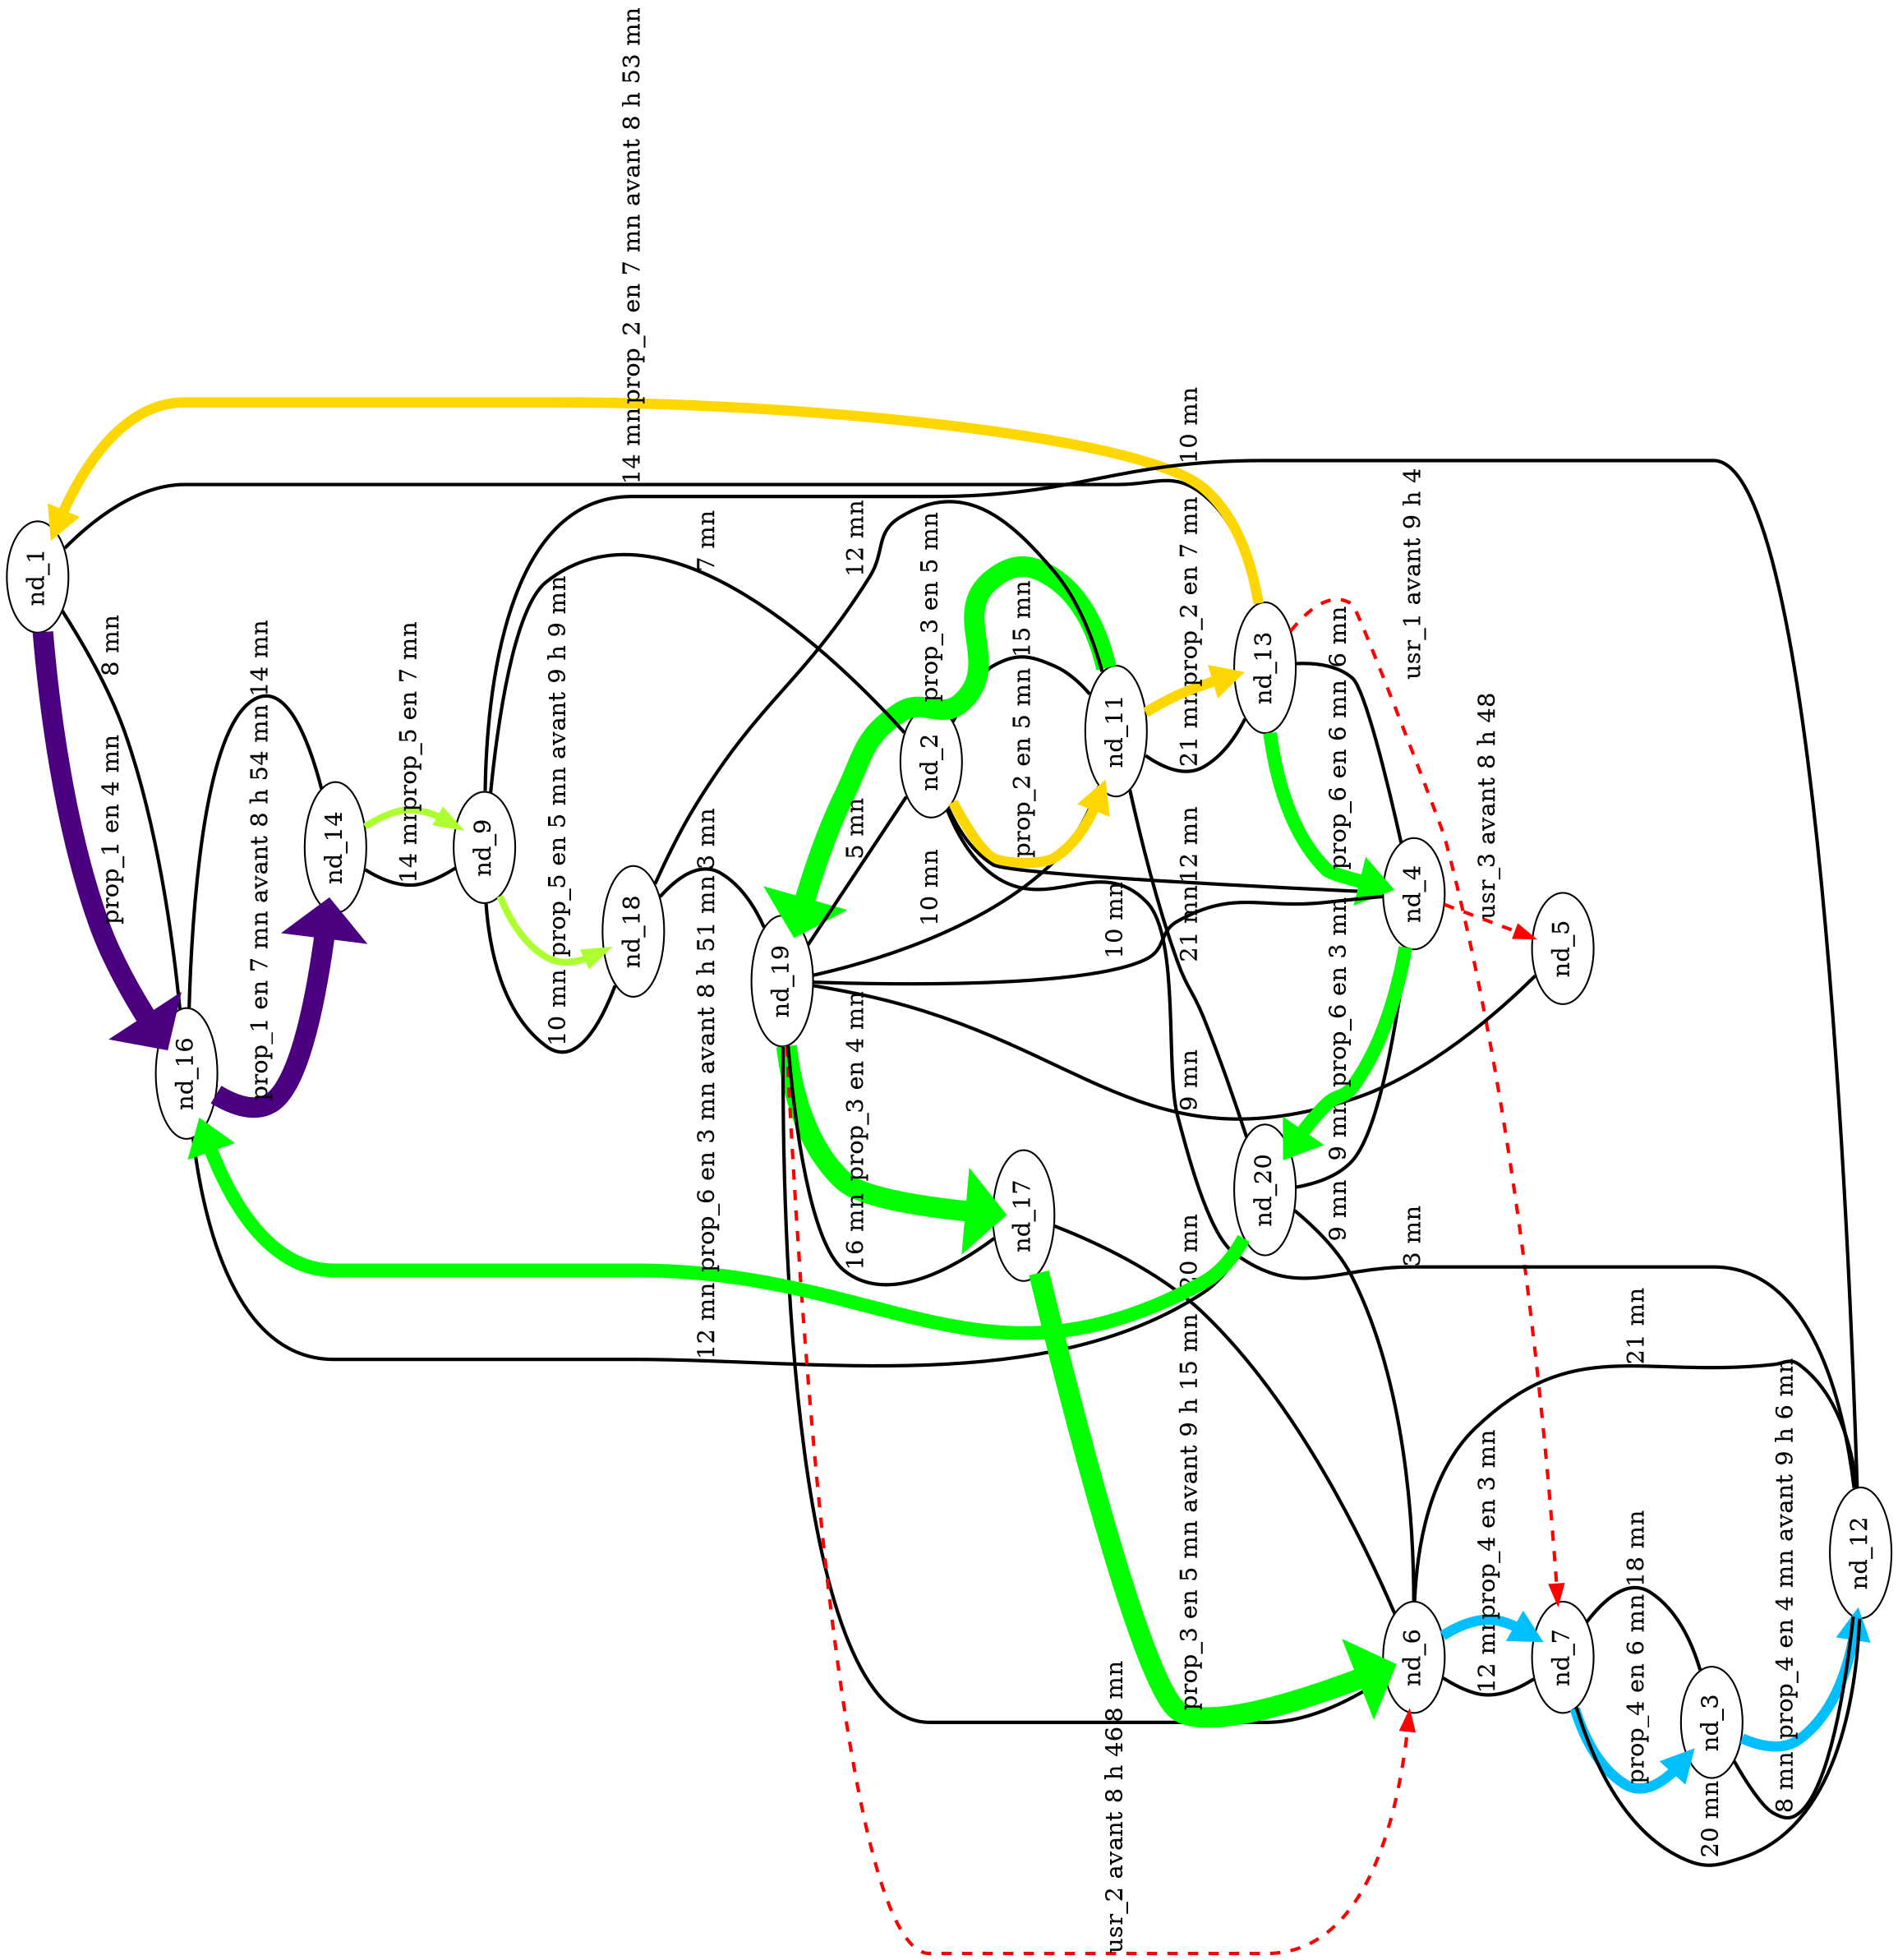 graph
{
layout=dot;
margin=0;
rotate=90;
bgcolor=invis;
overlap=scale;
nodesep=0;
splines=true;
node [shape=ellipse];
edge [color=black, penwidth=2];
nd_1 -- nd_16 [label="8 mn", len=8];
nd_14 -- nd_16 [label="14 mn", len=14];
nd_11 -- nd_2 [label="15 mn", len=15];
nd_11 -- nd_13 [label="21 mn", len=21];
nd_1 -- nd_13 [label="14 mn", len=14];
nd_11 -- nd_19 [label="10 mn", len=10];
nd_17 -- nd_19 [label="16 mn", len=16];
nd_17 -- nd_6 [label="20 mn", len=20];
nd_6 -- nd_7 [label="12 mn", len=12];
nd_3 -- nd_7 [label="18 mn", len=18];
nd_12 -- nd_3 [label="8 mn", len=8];
nd_14 -- nd_9 [label="14 mn", len=14];
nd_18 -- nd_9 [label="10 mn", len=10];
nd_20 -- nd_4 [label="9 mn", len=9];
nd_16 -- nd_20 [label="12 mn", len=12];
nd_19 -- nd_4 [label="10 mn", len=10];
nd_19 -- nd_2 [label="5 mn", len=5];
nd_2 -- nd_9 [label="7 mn", len=7];
nd_12 -- nd_9 [label="10 mn", len=10];
nd_13 -- nd_4 [label="6 mn", len=6];
nd_12 -- nd_7 [label="20 mn", len=20];
nd_11 -- nd_18 [label="12 mn", len=12];
nd_11 -- nd_20 [label="21 mn", len=21];
nd_18 -- nd_19 [label="3 mn", len=3];
nd_20 -- nd_6 [label="9 mn", len=9];
nd_12 -- nd_2 [label="3 mn", len=3];
nd_12 -- nd_6 [label="21 mn", len=21];
nd_19 -- nd_6 [label="8 mn", len=8];
nd_2 -- nd_4 [label="12 mn", len=12];
nd_19 -- nd_5 [label="9 mn", len=9];
edge [color=indigo, penwidth=12];
nd_1 -- nd_16 [label="prop_1 en 4 mn", len=4 dir=forward, arrowhead=normal];
nd_16 -- nd_14 [label="prop_1 en 7 mn avant 8 h 54 mn", len=7, dir=forward, arrowhead=normal];
edge [color=gold, penwidth=6];
nd_2 -- nd_11 [label="prop_2 en 5 mn", len=5 dir=forward, arrowhead=normal];
nd_11 -- nd_13 [label="prop_2 en 7 mn", len=7 dir=forward, arrowhead=normal];
nd_13 -- nd_1 [label="prop_2 en 7 mn avant 8 h 53 mn", len=7, dir=forward, arrowhead=normal];
edge [color=green, penwidth=12];
nd_11 -- nd_19 [label="prop_3 en 5 mn", len=5 dir=forward, arrowhead=normal];
nd_19 -- nd_17 [label="prop_3 en 4 mn", len=4 dir=forward, arrowhead=normal];
nd_17 -- nd_6 [label="prop_3 en 5 mn avant 9 h 15 mn", len=5, dir=forward, arrowhead=normal];
edge [color=deepskyblue, penwidth=6];
nd_6 -- nd_7 [label="prop_4 en 3 mn", len=3 dir=forward, arrowhead=normal];
nd_7 -- nd_3 [label="prop_4 en 6 mn", len=6 dir=forward, arrowhead=normal];
nd_3 -- nd_12 [label="prop_4 en 4 mn avant 9 h 6 mn", len=4, dir=forward, arrowhead=normal];
edge [color=greenyellow, penwidth=4];
nd_14 -- nd_9 [label="prop_5 en 7 mn", len=7 dir=forward, arrowhead=normal];
nd_9 -- nd_18 [label="prop_5 en 5 mn avant 9 h 9 mn", len=5, dir=forward, arrowhead=normal];
edge [color=green, penwidth=8];
nd_13 -- nd_4 [label="prop_6 en 6 mn", len=6 dir=forward, arrowhead=normal];
nd_4 -- nd_20 [label="prop_6 en 3 mn", len=3 dir=forward, arrowhead=normal];
nd_20 -- nd_16 [label="prop_6 en 3 mn avant 8 h 51 mn", len=3, dir=forward, arrowhead=normal];
edge [color=red, style=dashed, penwidth=2];
nd_13 -- nd_7 [label="usr_1 avant 9 h 4", dir=forward, arrowhead=normal];
nd_19 -- nd_6 [label="usr_2 avant 8 h 46", dir=forward, arrowhead=normal];
nd_4 -- nd_5 [label="usr_3 avant 8 h 48", dir=forward, arrowhead=normal];
}
